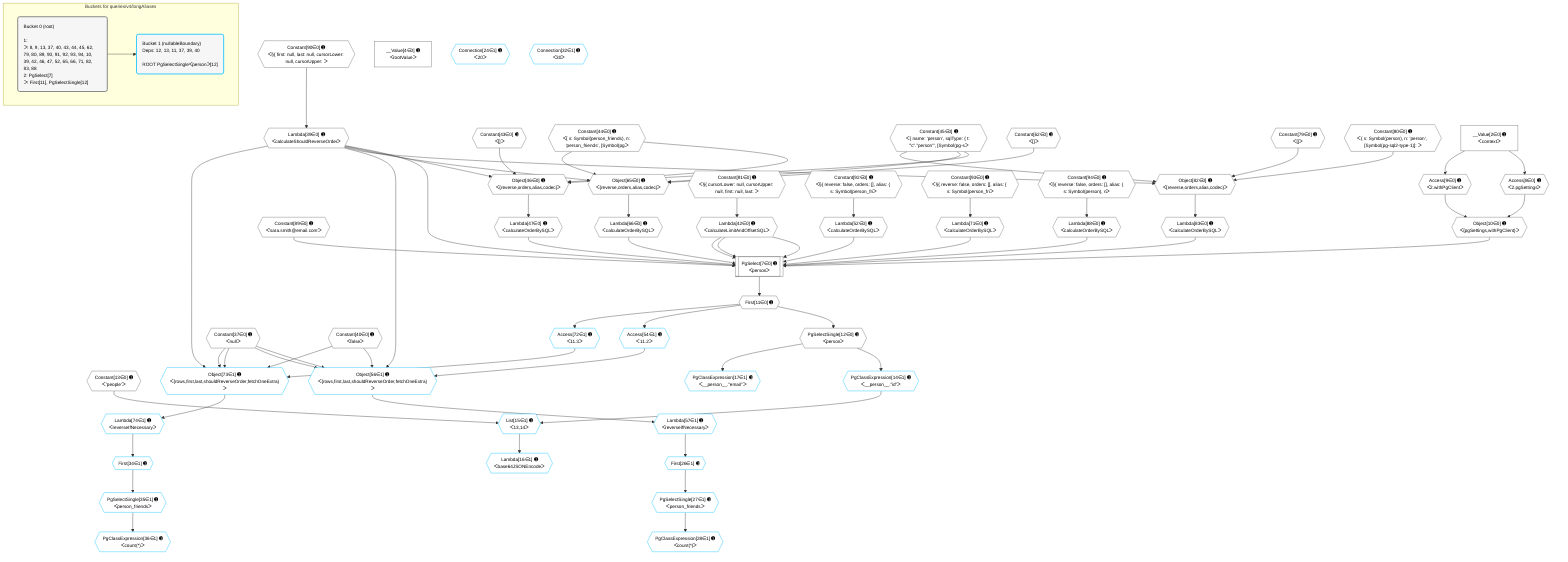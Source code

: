 %%{init: {'themeVariables': { 'fontSize': '12px'}}}%%
graph TD
    classDef path fill:#eee,stroke:#000,color:#000
    classDef plan fill:#fff,stroke-width:1px,color:#000
    classDef itemplan fill:#fff,stroke-width:2px,color:#000
    classDef unbatchedplan fill:#dff,stroke-width:1px,color:#000
    classDef sideeffectplan fill:#fcc,stroke-width:2px,color:#000
    classDef bucket fill:#f6f6f6,color:#000,stroke-width:2px,text-align:left


    %% plan dependencies
    PgSelect7[["PgSelect[7∈0] ➊<br />ᐸpersonᐳ"]]:::plan
    Object10{{"Object[10∈0] ➊<br />ᐸ{pgSettings,withPgClient}ᐳ"}}:::plan
    Constant89{{"Constant[89∈0] ➊<br />ᐸ'sara.smith@email.com'ᐳ"}}:::plan
    Lambda42{{"Lambda[42∈0] ➊<br />ᐸcalculateLimitAndOffsetSQLᐳ"}}:::plan
    Lambda47{{"Lambda[47∈0] ➊<br />ᐸcalculateOrderBySQLᐳ"}}:::plan
    Lambda52{{"Lambda[52∈0] ➊<br />ᐸcalculateOrderBySQLᐳ"}}:::plan
    Lambda66{{"Lambda[66∈0] ➊<br />ᐸcalculateOrderBySQLᐳ"}}:::plan
    Lambda71{{"Lambda[71∈0] ➊<br />ᐸcalculateOrderBySQLᐳ"}}:::plan
    Lambda39{{"Lambda[39∈0] ➊<br />ᐸcalculateShouldReverseOrderᐳ"}}:::plan
    Lambda83{{"Lambda[83∈0] ➊<br />ᐸcalculateOrderBySQLᐳ"}}:::plan
    Lambda88{{"Lambda[88∈0] ➊<br />ᐸcalculateOrderBySQLᐳ"}}:::plan
    Object10 & Constant89 & Lambda42 & Lambda47 & Lambda52 & Lambda42 & Lambda66 & Lambda71 & Lambda39 & Lambda42 & Lambda83 & Lambda88 --> PgSelect7
    Object46{{"Object[46∈0] ➊<br />ᐸ{reverse,orders,alias,codec}ᐳ"}}:::plan
    Constant43{{"Constant[43∈0] ➊<br />ᐸ[]ᐳ"}}:::plan
    Constant44{{"Constant[44∈0] ➊<br />ᐸ{ s: Symbol(person_friends), n: 'person_friends', [Symbol(pgᐳ"}}:::plan
    Constant45{{"Constant[45∈0] ➊<br />ᐸ{ name: 'person', sqlType: { t: '”c”.”person”', [Symbol(pg-sᐳ"}}:::plan
    Lambda39 & Constant43 & Constant44 & Constant45 --> Object46
    Object65{{"Object[65∈0] ➊<br />ᐸ{reverse,orders,alias,codec}ᐳ"}}:::plan
    Constant62{{"Constant[62∈0] ➊<br />ᐸ[]ᐳ"}}:::plan
    Lambda39 & Constant62 & Constant44 & Constant45 --> Object65
    Object82{{"Object[82∈0] ➊<br />ᐸ{reverse,orders,alias,codec}ᐳ"}}:::plan
    Constant79{{"Constant[79∈0] ➊<br />ᐸ[]ᐳ"}}:::plan
    Constant80{{"Constant[80∈0] ➊<br />ᐸ{ s: Symbol(person), n: 'person', [Symbol(pg-sql2-type-1)]: ᐳ"}}:::plan
    Lambda39 & Constant79 & Constant80 & Constant45 --> Object82
    Access8{{"Access[8∈0] ➊<br />ᐸ2.pgSettingsᐳ"}}:::plan
    Access9{{"Access[9∈0] ➊<br />ᐸ2.withPgClientᐳ"}}:::plan
    Access8 & Access9 --> Object10
    __Value2["__Value[2∈0] ➊<br />ᐸcontextᐳ"]:::plan
    __Value2 --> Access8
    __Value2 --> Access9
    First11{{"First[11∈0] ➊"}}:::plan
    PgSelect7 --> First11
    PgSelectSingle12{{"PgSelectSingle[12∈0] ➊<br />ᐸpersonᐳ"}}:::plan
    First11 --> PgSelectSingle12
    Constant90{{"Constant[90∈0] ➊<br />ᐸ§{ first: null, last: null, cursorLower: null, cursorUpper: ᐳ"}}:::plan
    Constant90 --> Lambda39
    Constant91{{"Constant[91∈0] ➊<br />ᐸ§{ cursorLower: null, cursorUpper: null, first: null, last: ᐳ"}}:::plan
    Constant91 --> Lambda42
    Object46 --> Lambda47
    Constant92{{"Constant[92∈0] ➊<br />ᐸ§{ reverse: false, orders: [], alias: { s: Symbol(person_friᐳ"}}:::plan
    Constant92 --> Lambda52
    Object65 --> Lambda66
    Constant93{{"Constant[93∈0] ➊<br />ᐸ§{ reverse: false, orders: [], alias: { s: Symbol(person_friᐳ"}}:::plan
    Constant93 --> Lambda71
    Object82 --> Lambda83
    Constant94{{"Constant[94∈0] ➊<br />ᐸ§{ reverse: false, orders: [], alias: { s: Symbol(person), nᐳ"}}:::plan
    Constant94 --> Lambda88
    __Value4["__Value[4∈0] ➊<br />ᐸrootValueᐳ"]:::plan
    Constant13{{"Constant[13∈0] ➊<br />ᐸ'people'ᐳ"}}:::plan
    Constant37{{"Constant[37∈0] ➊<br />ᐸnullᐳ"}}:::plan
    Constant40{{"Constant[40∈0] ➊<br />ᐸfalseᐳ"}}:::plan
    Object56{{"Object[56∈1] ➊<br />ᐸ{rows,first,last,shouldReverseOrder,fetchOneExtra}ᐳ"}}:::plan
    Access54{{"Access[54∈1] ➊<br />ᐸ11.2ᐳ"}}:::plan
    Access54 & Constant37 & Constant37 & Lambda39 & Constant40 --> Object56
    Object73{{"Object[73∈1] ➊<br />ᐸ{rows,first,last,shouldReverseOrder,fetchOneExtra}ᐳ"}}:::plan
    Access72{{"Access[72∈1] ➊<br />ᐸ11.3ᐳ"}}:::plan
    Access72 & Constant37 & Constant37 & Lambda39 & Constant40 --> Object73
    List15{{"List[15∈1] ➊<br />ᐸ13,14ᐳ"}}:::plan
    PgClassExpression14{{"PgClassExpression[14∈1] ➊<br />ᐸ__person__.”id”ᐳ"}}:::plan
    Constant13 & PgClassExpression14 --> List15
    PgSelectSingle12 --> PgClassExpression14
    Lambda16{{"Lambda[16∈1] ➊<br />ᐸbase64JSONEncodeᐳ"}}:::plan
    List15 --> Lambda16
    PgClassExpression17{{"PgClassExpression[17∈1] ➊<br />ᐸ__person__.”email”ᐳ"}}:::plan
    PgSelectSingle12 --> PgClassExpression17
    First26{{"First[26∈1] ➊"}}:::plan
    Lambda57{{"Lambda[57∈1] ➊<br />ᐸreverseIfNecessaryᐳ"}}:::plan
    Lambda57 --> First26
    PgSelectSingle27{{"PgSelectSingle[27∈1] ➊<br />ᐸperson_friendsᐳ"}}:::plan
    First26 --> PgSelectSingle27
    PgClassExpression28{{"PgClassExpression[28∈1] ➊<br />ᐸcount(*)ᐳ"}}:::plan
    PgSelectSingle27 --> PgClassExpression28
    First34{{"First[34∈1] ➊"}}:::plan
    Lambda74{{"Lambda[74∈1] ➊<br />ᐸreverseIfNecessaryᐳ"}}:::plan
    Lambda74 --> First34
    PgSelectSingle35{{"PgSelectSingle[35∈1] ➊<br />ᐸperson_friendsᐳ"}}:::plan
    First34 --> PgSelectSingle35
    PgClassExpression36{{"PgClassExpression[36∈1] ➊<br />ᐸcount(*)ᐳ"}}:::plan
    PgSelectSingle35 --> PgClassExpression36
    First11 --> Access54
    Object56 --> Lambda57
    First11 --> Access72
    Object73 --> Lambda74
    Connection24{{"Connection[24∈1] ➊<br />ᐸ20ᐳ"}}:::plan
    Connection32{{"Connection[32∈1] ➊<br />ᐸ30ᐳ"}}:::plan

    %% define steps

    subgraph "Buckets for queries/v4/longAliases"
    Bucket0("Bucket 0 (root)<br /><br />1: <br />ᐳ: 8, 9, 13, 37, 40, 43, 44, 45, 62, 79, 80, 89, 90, 91, 92, 93, 94, 10, 39, 42, 46, 47, 52, 65, 66, 71, 82, 83, 88<br />2: PgSelect[7]<br />ᐳ: First[11], PgSelectSingle[12]"):::bucket
    classDef bucket0 stroke:#696969
    class Bucket0,__Value2,__Value4,PgSelect7,Access8,Access9,Object10,First11,PgSelectSingle12,Constant13,Constant37,Lambda39,Constant40,Lambda42,Constant43,Constant44,Constant45,Object46,Lambda47,Lambda52,Constant62,Object65,Lambda66,Lambda71,Constant79,Constant80,Object82,Lambda83,Lambda88,Constant89,Constant90,Constant91,Constant92,Constant93,Constant94 bucket0
    Bucket1("Bucket 1 (nullableBoundary)<br />Deps: 12, 13, 11, 37, 39, 40<br /><br />ROOT PgSelectSingleᐸpersonᐳ[12]"):::bucket
    classDef bucket1 stroke:#00bfff
    class Bucket1,PgClassExpression14,List15,Lambda16,PgClassExpression17,Connection24,First26,PgSelectSingle27,PgClassExpression28,Connection32,First34,PgSelectSingle35,PgClassExpression36,Access54,Object56,Lambda57,Access72,Object73,Lambda74 bucket1
    Bucket0 --> Bucket1
    end